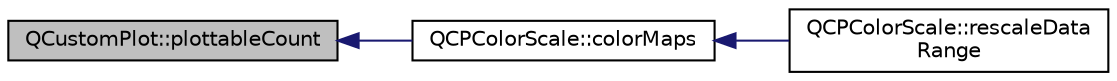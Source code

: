 digraph "QCustomPlot::plottableCount"
{
  edge [fontname="Helvetica",fontsize="10",labelfontname="Helvetica",labelfontsize="10"];
  node [fontname="Helvetica",fontsize="10",shape=record];
  rankdir="LR";
  Node560 [label="QCustomPlot::plottableCount",height=0.2,width=0.4,color="black", fillcolor="grey75", style="filled", fontcolor="black"];
  Node560 -> Node561 [dir="back",color="midnightblue",fontsize="10",style="solid",fontname="Helvetica"];
  Node561 [label="QCPColorScale::colorMaps",height=0.2,width=0.4,color="black", fillcolor="white", style="filled",URL="$da/d2b/class_q_c_p_color_scale.html#a556adc6b0216ebc1cc4317c541956d06"];
  Node561 -> Node562 [dir="back",color="midnightblue",fontsize="10",style="solid",fontname="Helvetica"];
  Node562 [label="QCPColorScale::rescaleData\lRange",height=0.2,width=0.4,color="black", fillcolor="white", style="filled",URL="$da/d2b/class_q_c_p_color_scale.html#a425983db4478543924ddbd04ea20a356"];
}
